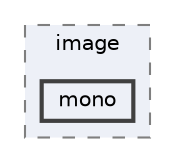digraph "C:/microchip/harmony3/gfx/middleware/legato/library/src/gfx/legato/image/mono"
{
 // INTERACTIVE_SVG=YES
 // LATEX_PDF_SIZE
  bgcolor="transparent";
  edge [fontname=Helvetica,fontsize=10,labelfontname=Helvetica,labelfontsize=10];
  node [fontname=Helvetica,fontsize=10,shape=box,height=0.2,width=0.4];
  compound=true
  subgraph clusterdir_c43e76bd24ab4aaf6fcd839448542a16 {
    graph [ bgcolor="#edf0f7", pencolor="grey50", label="image", fontname=Helvetica,fontsize=10 style="filled,dashed", URL="dir_c43e76bd24ab4aaf6fcd839448542a16.html",tooltip=""]
  dir_1be59c97ac4e545d510465528538c6f8 [label="mono", fillcolor="#edf0f7", color="grey25", style="filled,bold", URL="dir_1be59c97ac4e545d510465528538c6f8.html",tooltip=""];
  }
}
